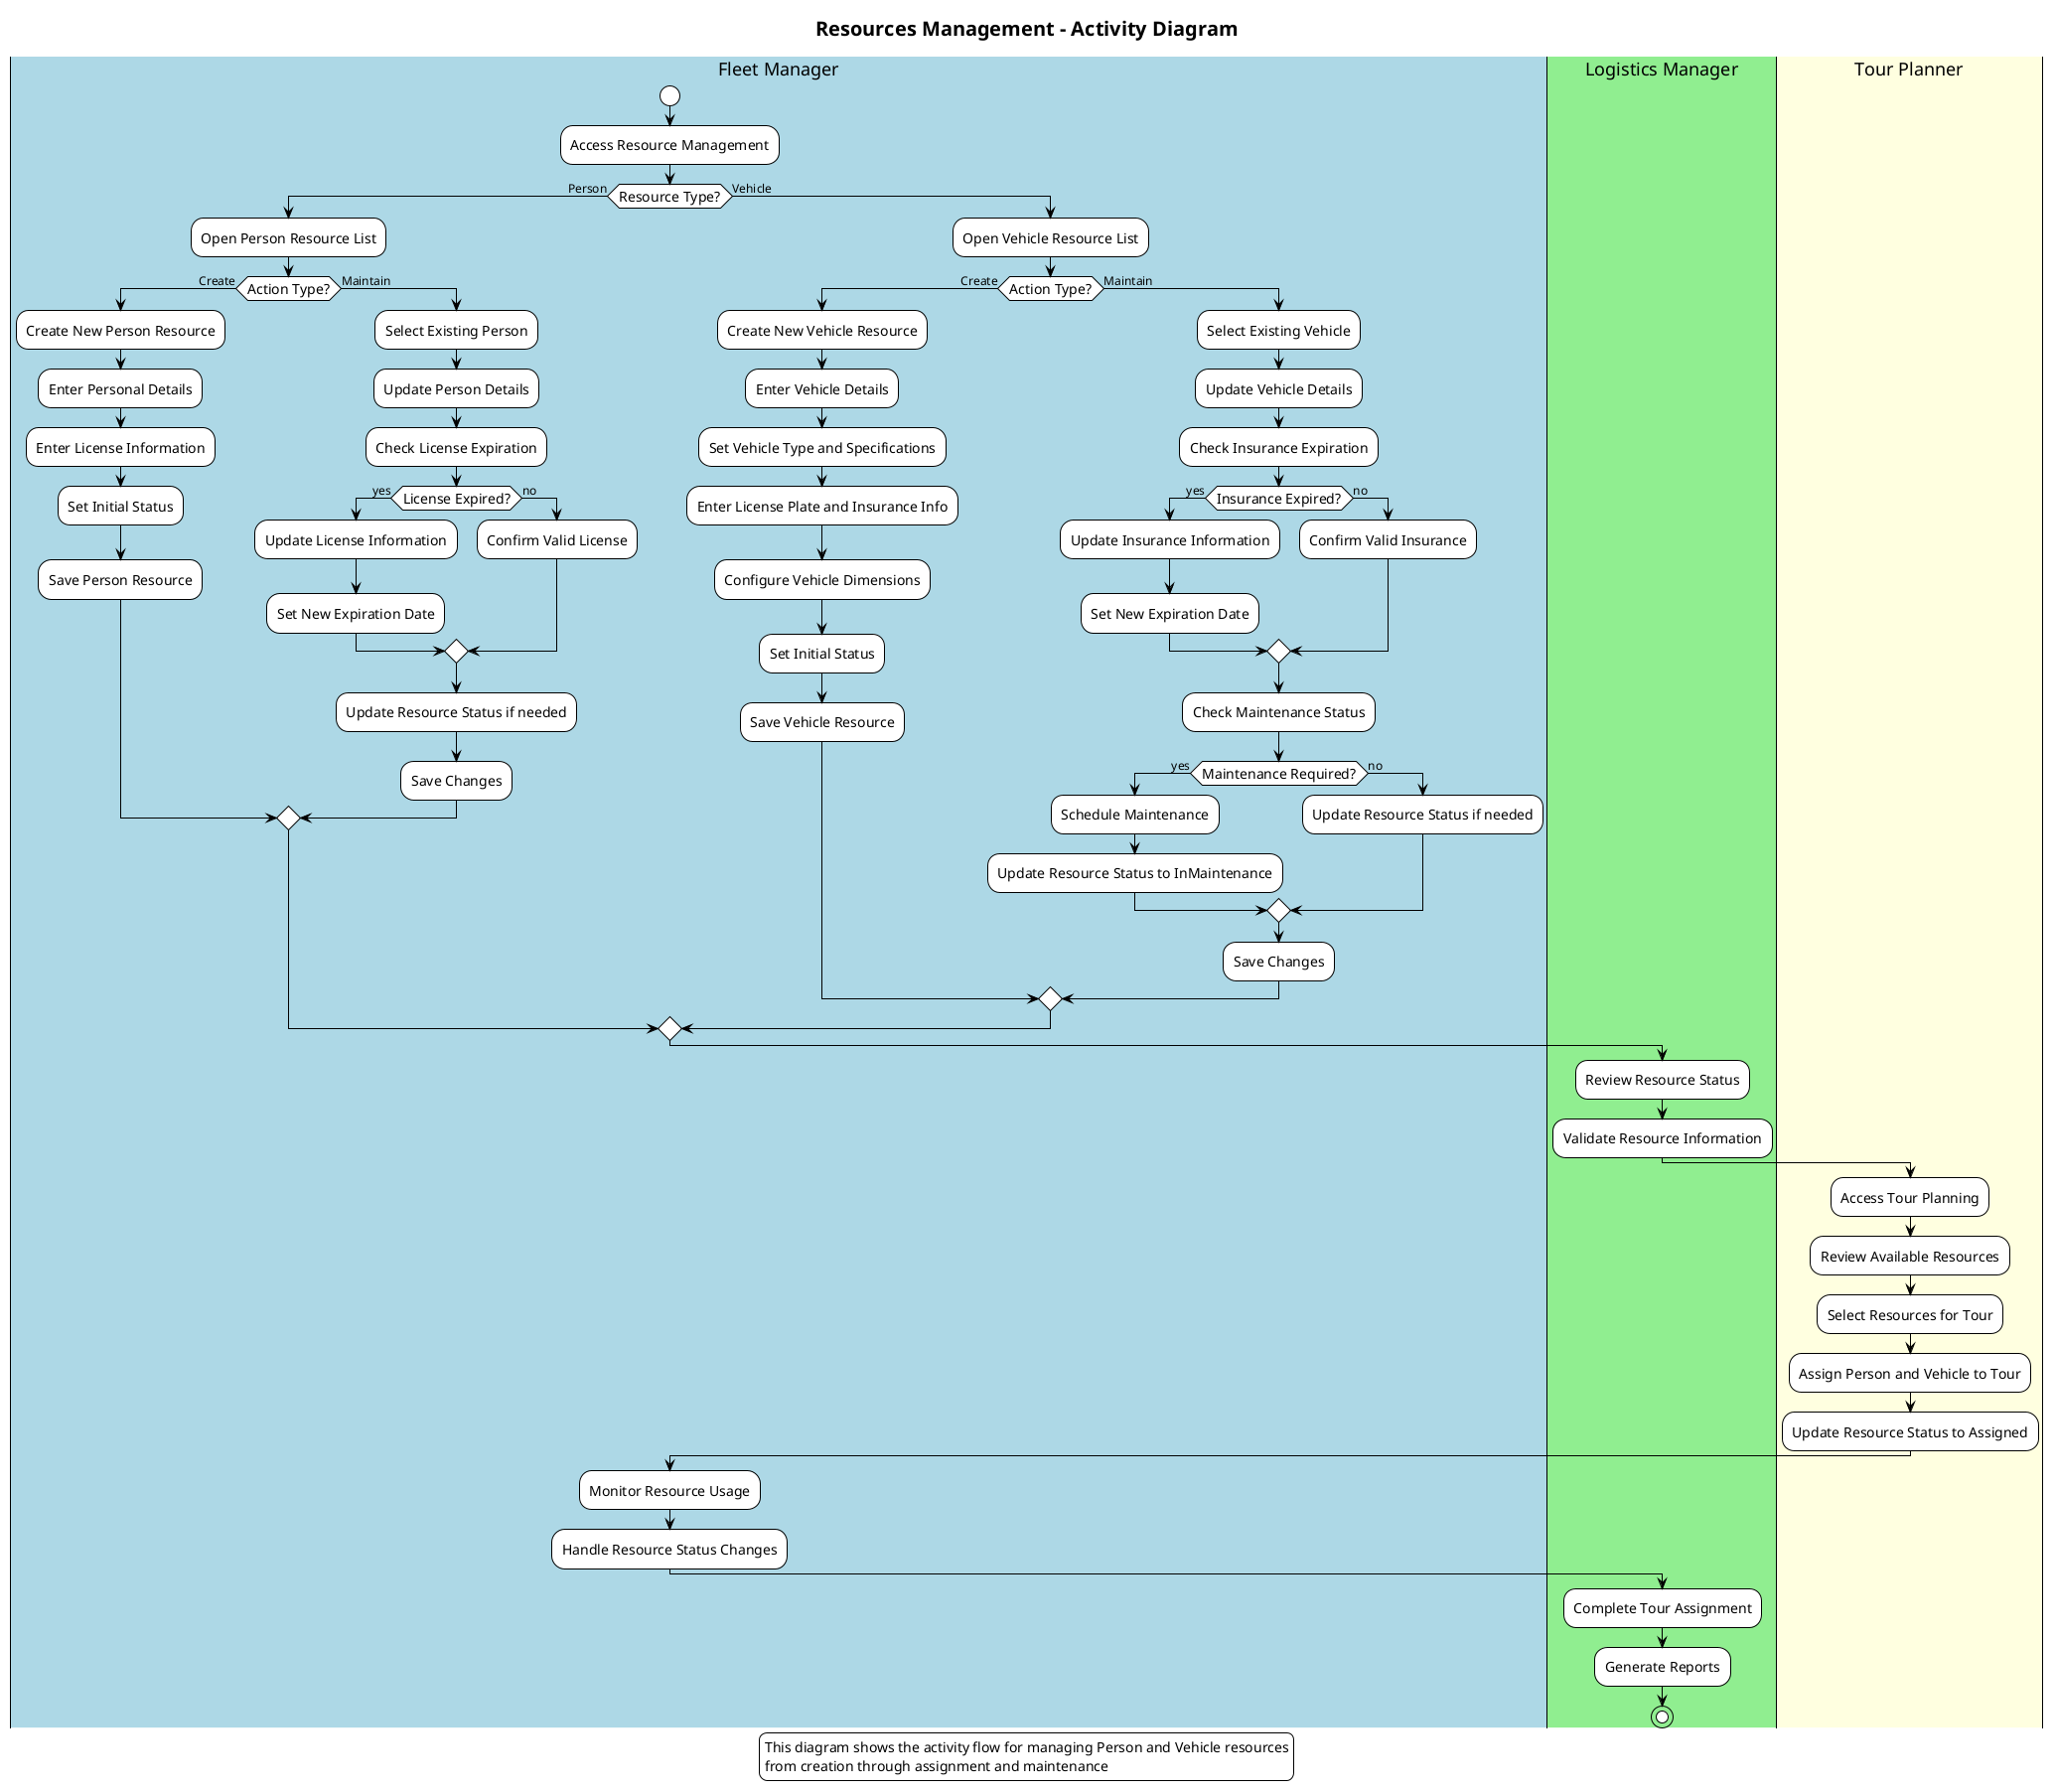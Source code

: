 @startuml Resources Activity Diagram
!theme plain
skinparam pageFormat A4
skinparam pageOrientation portrait
skinparam activityFontSize 14
skinparam arrowFontSize 12
skinparam titleFontSize 20
skinparam legendFontSize 14

title Resources Management - Activity Diagram

|#LightBlue|Fleet Manager|
|#LightGreen|Logistics Manager|
|#LightYellow|Tour Planner|

|Fleet Manager|
start
:Access Resource Management;
if (Resource Type?) then (Person)
  :Open Person Resource List;
  if (Action Type?) then (Create)
    :Create New Person Resource;
    :Enter Personal Details;
    :Enter License Information;
    :Set Initial Status;
    :Save Person Resource;
  else (Maintain)
    :Select Existing Person;
    :Update Person Details;
    :Check License Expiration;
    if (License Expired?) then (yes)
      :Update License Information;
      :Set New Expiration Date;
    else (no)
      :Confirm Valid License;
    endif
    :Update Resource Status if needed;
    :Save Changes;
  endif
else (Vehicle)
  :Open Vehicle Resource List;
  if (Action Type?) then (Create)
    :Create New Vehicle Resource;
    :Enter Vehicle Details;
    :Set Vehicle Type and Specifications;
    :Enter License Plate and Insurance Info;
    :Configure Vehicle Dimensions;
    :Set Initial Status;
    :Save Vehicle Resource;
  else (Maintain)
    :Select Existing Vehicle;
    :Update Vehicle Details;
    :Check Insurance Expiration;
    if (Insurance Expired?) then (yes)
      :Update Insurance Information;
      :Set New Expiration Date;
    else (no)
      :Confirm Valid Insurance;
    endif
    :Check Maintenance Status;
    if (Maintenance Required?) then (yes)
      :Schedule Maintenance;
      :Update Resource Status to InMaintenance;
    else (no)
      :Update Resource Status if needed;
    endif
    :Save Changes;
  endif
endif

|Logistics Manager|
:Review Resource Status;
:Validate Resource Information;

|Tour Planner|
:Access Tour Planning;
:Review Available Resources;
:Select Resources for Tour;
:Assign Person and Vehicle to Tour;
:Update Resource Status to Assigned;

|Fleet Manager|
:Monitor Resource Usage;
:Handle Resource Status Changes;

|Logistics Manager|
:Complete Tour Assignment;
:Generate Reports;
stop

legend
  This diagram shows the activity flow for managing Person and Vehicle resources
  from creation through assignment and maintenance
end legend

@enduml 